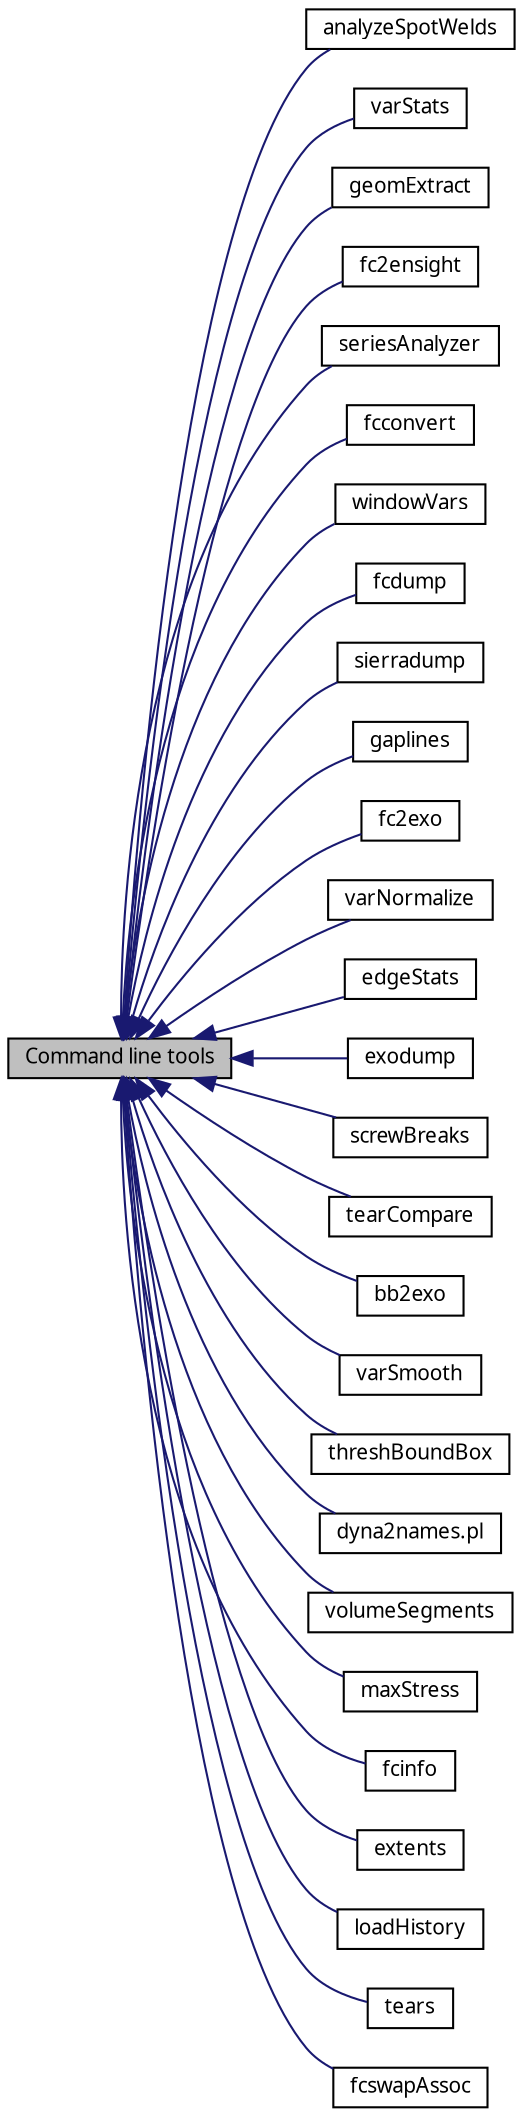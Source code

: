 digraph structs
{
  edge [fontname="FreeSans.ttf",fontsize=8,labelfontname="FreeSans.ttf",labelfontsize=8];
  node [fontname="FreeSans.ttf",fontsize=10,shape=record];
rankdir=LR;
  Node1 [label="analyzeSpotWelds",height=0.2,width=0.4,color="black", fillcolor="white", style="filled",URL="$group__analyzeSpotWelds.html"];
  Node25 [label="varStats",height=0.2,width=0.4,color="black", fillcolor="white", style="filled",URL="$group__varStats.html"];
  Node14 [label="geomExtract",height=0.2,width=0.4,color="black", fillcolor="white", style="filled",URL="$group__geomExtract.html"];
  Node7 [label="fc2ensight",height=0.2,width=0.4,color="black", fillcolor="white", style="filled",URL="$group__fc2ensight.html"];
  Node18 [label="seriesAnalyzer",height=0.2,width=0.4,color="black", fillcolor="white", style="filled",URL="$group__seriesAnalyzer.html"];
  Node9 [label="fcconvert",height=0.2,width=0.4,color="black", fillcolor="white", style="filled",URL="$group__fcconvert.html"];
  Node27 [label="windowVars",height=0.2,width=0.4,color="black", fillcolor="white", style="filled",URL="$group__windowVars.html"];
  Node10 [label="fcdump",height=0.2,width=0.4,color="black", fillcolor="white", style="filled",URL="$group__fcdump.html"];
  Node19 [label="sierradump",height=0.2,width=0.4,color="black", fillcolor="white", style="filled",URL="$group__sierradump.html"];
  Node13 [label="gaplines",height=0.2,width=0.4,color="black", fillcolor="white", style="filled",URL="$group__gaplines.html"];
  Node0 [label="Command line tools",height=0.2,width=0.4,color="black", fillcolor="grey75", style="filled" fontcolor="black"];
  Node8 [label="fc2exo",height=0.2,width=0.4,color="black", fillcolor="white", style="filled",URL="$group__fc2exo.html"];
  Node23 [label="varNormalize",height=0.2,width=0.4,color="black", fillcolor="white", style="filled",URL="$group__varNormalize.html"];
  Node4 [label="edgeStats",height=0.2,width=0.4,color="black", fillcolor="white", style="filled",URL="$group__edgeStats.html"];
  Node5 [label="exodump",height=0.2,width=0.4,color="black", fillcolor="white", style="filled",URL="$group__exodump.html"];
  Node17 [label="screwBreaks",height=0.2,width=0.4,color="black", fillcolor="white", style="filled",URL="$group__screwBreaks.html"];
  Node20 [label="tearCompare",height=0.2,width=0.4,color="black", fillcolor="white", style="filled",URL="$group__tearCompare.html"];
  Node2 [label="bb2exo",height=0.2,width=0.4,color="black", fillcolor="white", style="filled",URL="$group__bb2exo.html"];
  Node24 [label="varSmooth",height=0.2,width=0.4,color="black", fillcolor="white", style="filled",URL="$group__varSmooth.html"];
  Node22 [label="threshBoundBox",height=0.2,width=0.4,color="black", fillcolor="white", style="filled",URL="$group__threshBoundBox.html"];
  Node3 [label="dyna2names.pl",height=0.2,width=0.4,color="black", fillcolor="white", style="filled",URL="$group__dyna2names.html"];
  Node26 [label="volumeSegments",height=0.2,width=0.4,color="black", fillcolor="white", style="filled",URL="$group__volumeSegments.html"];
  Node16 [label="maxStress",height=0.2,width=0.4,color="black", fillcolor="white", style="filled",URL="$group__maxStress.html"];
  Node11 [label="fcinfo",height=0.2,width=0.4,color="black", fillcolor="white", style="filled",URL="$group__fcinfo.html"];
  Node6 [label="extents",height=0.2,width=0.4,color="black", fillcolor="white", style="filled",URL="$group__extents.html"];
  Node15 [label="loadHistory",height=0.2,width=0.4,color="black", fillcolor="white", style="filled",URL="$group__loadHistory.html"];
  Node21 [label="tears",height=0.2,width=0.4,color="black", fillcolor="white", style="filled",URL="$group__tears.html"];
  Node12 [label="fcswapAssoc",height=0.2,width=0.4,color="black", fillcolor="white", style="filled",URL="$group__fcswapAssoc.html"];
  Node0->Node1 [shape=plaintext, color="midnightblue", dir="back", style="solid"];
  Node0->Node2 [shape=plaintext, color="midnightblue", dir="back", style="solid"];
  Node0->Node3 [shape=plaintext, color="midnightblue", dir="back", style="solid"];
  Node0->Node4 [shape=plaintext, color="midnightblue", dir="back", style="solid"];
  Node0->Node5 [shape=plaintext, color="midnightblue", dir="back", style="solid"];
  Node0->Node6 [shape=plaintext, color="midnightblue", dir="back", style="solid"];
  Node0->Node7 [shape=plaintext, color="midnightblue", dir="back", style="solid"];
  Node0->Node8 [shape=plaintext, color="midnightblue", dir="back", style="solid"];
  Node0->Node9 [shape=plaintext, color="midnightblue", dir="back", style="solid"];
  Node0->Node10 [shape=plaintext, color="midnightblue", dir="back", style="solid"];
  Node0->Node11 [shape=plaintext, color="midnightblue", dir="back", style="solid"];
  Node0->Node12 [shape=plaintext, color="midnightblue", dir="back", style="solid"];
  Node0->Node13 [shape=plaintext, color="midnightblue", dir="back", style="solid"];
  Node0->Node14 [shape=plaintext, color="midnightblue", dir="back", style="solid"];
  Node0->Node15 [shape=plaintext, color="midnightblue", dir="back", style="solid"];
  Node0->Node16 [shape=plaintext, color="midnightblue", dir="back", style="solid"];
  Node0->Node17 [shape=plaintext, color="midnightblue", dir="back", style="solid"];
  Node0->Node18 [shape=plaintext, color="midnightblue", dir="back", style="solid"];
  Node0->Node19 [shape=plaintext, color="midnightblue", dir="back", style="solid"];
  Node0->Node20 [shape=plaintext, color="midnightblue", dir="back", style="solid"];
  Node0->Node21 [shape=plaintext, color="midnightblue", dir="back", style="solid"];
  Node0->Node22 [shape=plaintext, color="midnightblue", dir="back", style="solid"];
  Node0->Node23 [shape=plaintext, color="midnightblue", dir="back", style="solid"];
  Node0->Node24 [shape=plaintext, color="midnightblue", dir="back", style="solid"];
  Node0->Node25 [shape=plaintext, color="midnightblue", dir="back", style="solid"];
  Node0->Node26 [shape=plaintext, color="midnightblue", dir="back", style="solid"];
  Node0->Node27 [shape=plaintext, color="midnightblue", dir="back", style="solid"];
}
